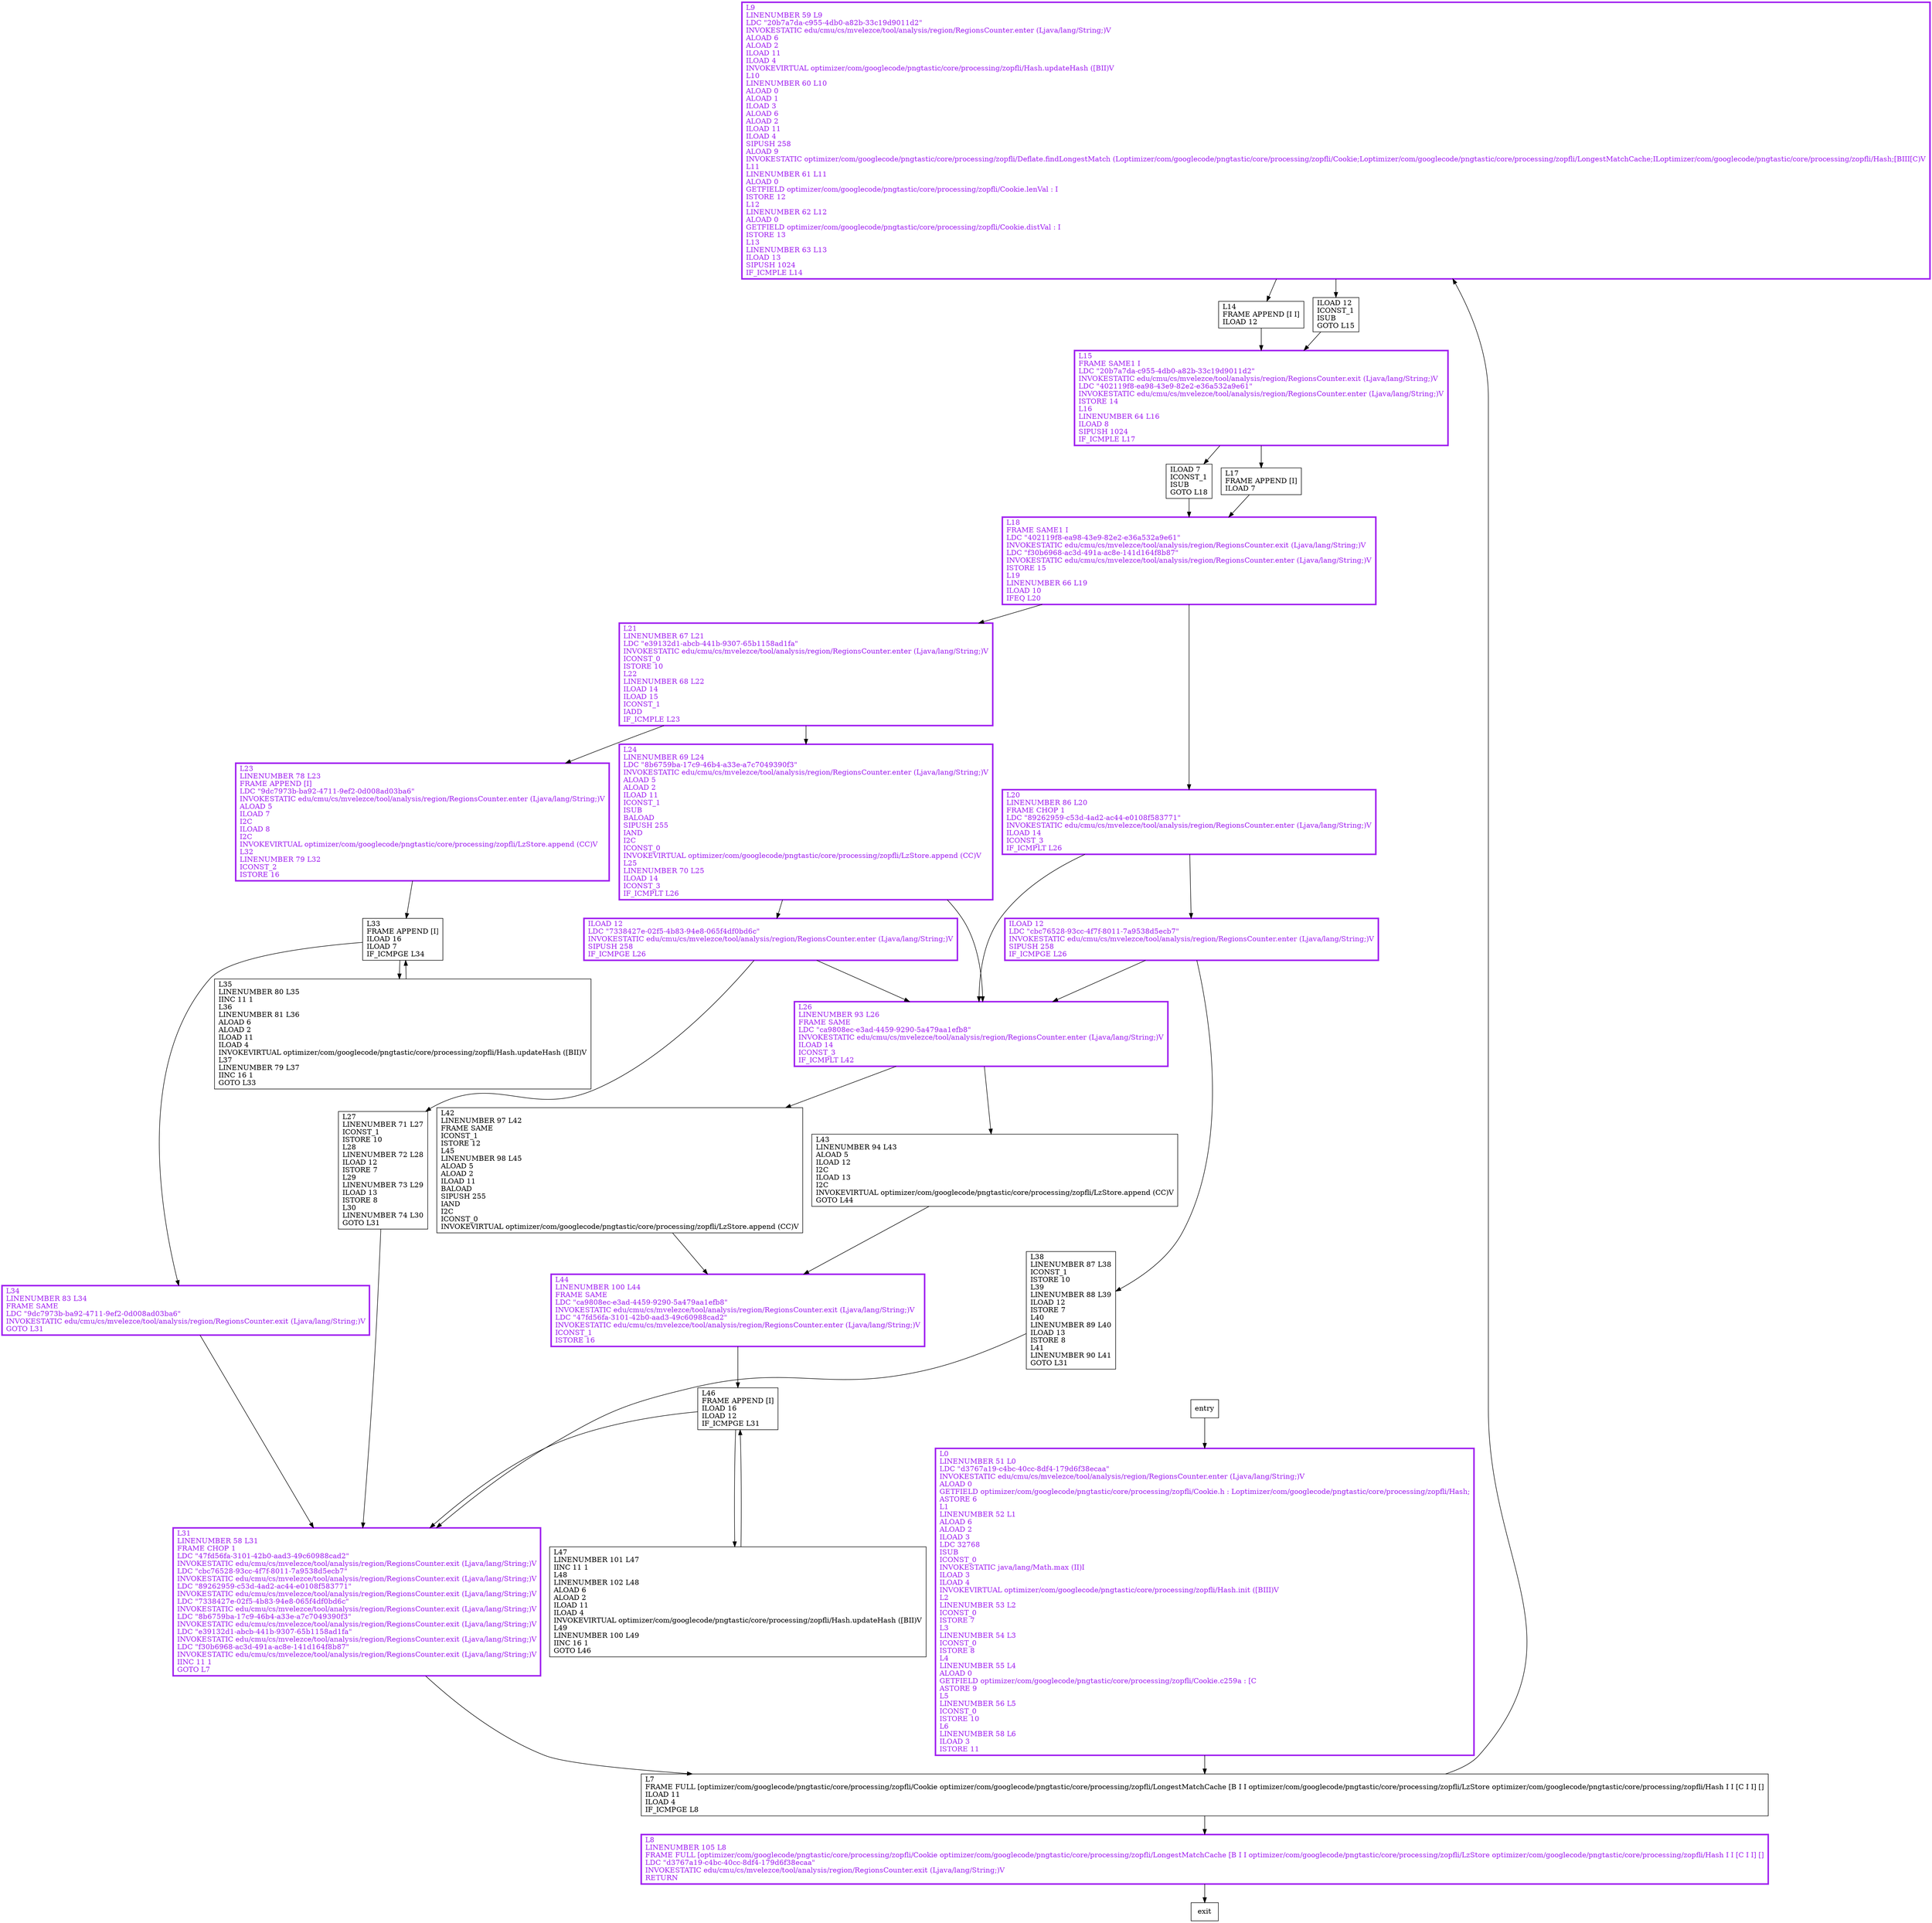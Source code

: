 digraph greedy {
node [shape=record];
1500415712 [label="L9\lLINENUMBER 59 L9\lLDC \"20b7a7da-c955-4db0-a82b-33c19d9011d2\"\lINVOKESTATIC edu/cmu/cs/mvelezce/tool/analysis/region/RegionsCounter.enter (Ljava/lang/String;)V\lALOAD 6\lALOAD 2\lILOAD 11\lILOAD 4\lINVOKEVIRTUAL optimizer/com/googlecode/pngtastic/core/processing/zopfli/Hash.updateHash ([BII)V\lL10\lLINENUMBER 60 L10\lALOAD 0\lALOAD 1\lILOAD 3\lALOAD 6\lALOAD 2\lILOAD 11\lILOAD 4\lSIPUSH 258\lALOAD 9\lINVOKESTATIC optimizer/com/googlecode/pngtastic/core/processing/zopfli/Deflate.findLongestMatch (Loptimizer/com/googlecode/pngtastic/core/processing/zopfli/Cookie;Loptimizer/com/googlecode/pngtastic/core/processing/zopfli/LongestMatchCache;ILoptimizer/com/googlecode/pngtastic/core/processing/zopfli/Hash;[BIII[C)V\lL11\lLINENUMBER 61 L11\lALOAD 0\lGETFIELD optimizer/com/googlecode/pngtastic/core/processing/zopfli/Cookie.lenVal : I\lISTORE 12\lL12\lLINENUMBER 62 L12\lALOAD 0\lGETFIELD optimizer/com/googlecode/pngtastic/core/processing/zopfli/Cookie.distVal : I\lISTORE 13\lL13\lLINENUMBER 63 L13\lILOAD 13\lSIPUSH 1024\lIF_ICMPLE L14\l"];
817559852 [label="L8\lLINENUMBER 105 L8\lFRAME FULL [optimizer/com/googlecode/pngtastic/core/processing/zopfli/Cookie optimizer/com/googlecode/pngtastic/core/processing/zopfli/LongestMatchCache [B I I optimizer/com/googlecode/pngtastic/core/processing/zopfli/LzStore optimizer/com/googlecode/pngtastic/core/processing/zopfli/Hash I I [C I I] []\lLDC \"d3767a19-c4bc-40cc-8df4-179d6f38ecaa\"\lINVOKESTATIC edu/cmu/cs/mvelezce/tool/analysis/region/RegionsCounter.exit (Ljava/lang/String;)V\lRETURN\l"];
516516576 [label="L17\lFRAME APPEND [I]\lILOAD 7\l"];
19599955 [label="L26\lLINENUMBER 93 L26\lFRAME SAME\lLDC \"ca9808ec-e3ad-4459-9290-5a479aa1efb8\"\lINVOKESTATIC edu/cmu/cs/mvelezce/tool/analysis/region/RegionsCounter.enter (Ljava/lang/String;)V\lILOAD 14\lICONST_3\lIF_ICMPLT L42\l"];
1832690636 [label="L18\lFRAME SAME1 I\lLDC \"402119f8-ea98-43e9-82e2-e36a532a9e61\"\lINVOKESTATIC edu/cmu/cs/mvelezce/tool/analysis/region/RegionsCounter.exit (Ljava/lang/String;)V\lLDC \"f30b6968-ac3d-491a-ac8e-141d164f8b87\"\lINVOKESTATIC edu/cmu/cs/mvelezce/tool/analysis/region/RegionsCounter.enter (Ljava/lang/String;)V\lISTORE 15\lL19\lLINENUMBER 66 L19\lILOAD 10\lIFEQ L20\l"];
1026718312 [label="ILOAD 12\lLDC \"7338427e-02f5-4b83-94e8-065f4df0bd6c\"\lINVOKESTATIC edu/cmu/cs/mvelezce/tool/analysis/region/RegionsCounter.enter (Ljava/lang/String;)V\lSIPUSH 258\lIF_ICMPGE L26\l"];
1910052276 [label="L42\lLINENUMBER 97 L42\lFRAME SAME\lICONST_1\lISTORE 12\lL45\lLINENUMBER 98 L45\lALOAD 5\lALOAD 2\lILOAD 11\lBALOAD\lSIPUSH 255\lIAND\lI2C\lICONST_0\lINVOKEVIRTUAL optimizer/com/googlecode/pngtastic/core/processing/zopfli/LzStore.append (CC)V\l"];
859681761 [label="L15\lFRAME SAME1 I\lLDC \"20b7a7da-c955-4db0-a82b-33c19d9011d2\"\lINVOKESTATIC edu/cmu/cs/mvelezce/tool/analysis/region/RegionsCounter.exit (Ljava/lang/String;)V\lLDC \"402119f8-ea98-43e9-82e2-e36a532a9e61\"\lINVOKESTATIC edu/cmu/cs/mvelezce/tool/analysis/region/RegionsCounter.enter (Ljava/lang/String;)V\lISTORE 14\lL16\lLINENUMBER 64 L16\lILOAD 8\lSIPUSH 1024\lIF_ICMPLE L17\l"];
1062118471 [label="L23\lLINENUMBER 78 L23\lFRAME APPEND [I]\lLDC \"9dc7973b-ba92-4711-9ef2-0d008ad03ba6\"\lINVOKESTATIC edu/cmu/cs/mvelezce/tool/analysis/region/RegionsCounter.enter (Ljava/lang/String;)V\lALOAD 5\lILOAD 7\lI2C\lILOAD 8\lI2C\lINVOKEVIRTUAL optimizer/com/googlecode/pngtastic/core/processing/zopfli/LzStore.append (CC)V\lL32\lLINENUMBER 79 L32\lICONST_2\lISTORE 16\l"];
707786130 [label="L46\lFRAME APPEND [I]\lILOAD 16\lILOAD 12\lIF_ICMPGE L31\l"];
620312836 [label="L14\lFRAME APPEND [I I]\lILOAD 12\l"];
506759130 [label="L38\lLINENUMBER 87 L38\lICONST_1\lISTORE 10\lL39\lLINENUMBER 88 L39\lILOAD 12\lISTORE 7\lL40\lLINENUMBER 89 L40\lILOAD 13\lISTORE 8\lL41\lLINENUMBER 90 L41\lGOTO L31\l"];
1651554332 [label="L31\lLINENUMBER 58 L31\lFRAME CHOP 1\lLDC \"47fd56fa-3101-42b0-aad3-49c60988cad2\"\lINVOKESTATIC edu/cmu/cs/mvelezce/tool/analysis/region/RegionsCounter.exit (Ljava/lang/String;)V\lLDC \"cbc76528-93cc-4f7f-8011-7a9538d5ecb7\"\lINVOKESTATIC edu/cmu/cs/mvelezce/tool/analysis/region/RegionsCounter.exit (Ljava/lang/String;)V\lLDC \"89262959-c53d-4ad2-ac44-e0108f583771\"\lINVOKESTATIC edu/cmu/cs/mvelezce/tool/analysis/region/RegionsCounter.exit (Ljava/lang/String;)V\lLDC \"7338427e-02f5-4b83-94e8-065f4df0bd6c\"\lINVOKESTATIC edu/cmu/cs/mvelezce/tool/analysis/region/RegionsCounter.exit (Ljava/lang/String;)V\lLDC \"8b6759ba-17c9-46b4-a33e-a7c7049390f3\"\lINVOKESTATIC edu/cmu/cs/mvelezce/tool/analysis/region/RegionsCounter.exit (Ljava/lang/String;)V\lLDC \"e39132d1-abcb-441b-9307-65b1158ad1fa\"\lINVOKESTATIC edu/cmu/cs/mvelezce/tool/analysis/region/RegionsCounter.exit (Ljava/lang/String;)V\lLDC \"f30b6968-ac3d-491a-ac8e-141d164f8b87\"\lINVOKESTATIC edu/cmu/cs/mvelezce/tool/analysis/region/RegionsCounter.exit (Ljava/lang/String;)V\lIINC 11 1\lGOTO L7\l"];
1997839637 [label="L27\lLINENUMBER 71 L27\lICONST_1\lISTORE 10\lL28\lLINENUMBER 72 L28\lILOAD 12\lISTORE 7\lL29\lLINENUMBER 73 L29\lILOAD 13\lISTORE 8\lL30\lLINENUMBER 74 L30\lGOTO L31\l"];
1712018899 [label="L21\lLINENUMBER 67 L21\lLDC \"e39132d1-abcb-441b-9307-65b1158ad1fa\"\lINVOKESTATIC edu/cmu/cs/mvelezce/tool/analysis/region/RegionsCounter.enter (Ljava/lang/String;)V\lICONST_0\lISTORE 10\lL22\lLINENUMBER 68 L22\lILOAD 14\lILOAD 15\lICONST_1\lIADD\lIF_ICMPLE L23\l"];
1930776868 [label="ILOAD 7\lICONST_1\lISUB\lGOTO L18\l"];
556232890 [label="ILOAD 12\lLDC \"cbc76528-93cc-4f7f-8011-7a9538d5ecb7\"\lINVOKESTATIC edu/cmu/cs/mvelezce/tool/analysis/region/RegionsCounter.enter (Ljava/lang/String;)V\lSIPUSH 258\lIF_ICMPGE L26\l"];
358570923 [label="L35\lLINENUMBER 80 L35\lIINC 11 1\lL36\lLINENUMBER 81 L36\lALOAD 6\lALOAD 2\lILOAD 11\lILOAD 4\lINVOKEVIRTUAL optimizer/com/googlecode/pngtastic/core/processing/zopfli/Hash.updateHash ([BII)V\lL37\lLINENUMBER 79 L37\lIINC 16 1\lGOTO L33\l"];
862616111 [label="L43\lLINENUMBER 94 L43\lALOAD 5\lILOAD 12\lI2C\lILOAD 13\lI2C\lINVOKEVIRTUAL optimizer/com/googlecode/pngtastic/core/processing/zopfli/LzStore.append (CC)V\lGOTO L44\l"];
1465187972 [label="L0\lLINENUMBER 51 L0\lLDC \"d3767a19-c4bc-40cc-8df4-179d6f38ecaa\"\lINVOKESTATIC edu/cmu/cs/mvelezce/tool/analysis/region/RegionsCounter.enter (Ljava/lang/String;)V\lALOAD 0\lGETFIELD optimizer/com/googlecode/pngtastic/core/processing/zopfli/Cookie.h : Loptimizer/com/googlecode/pngtastic/core/processing/zopfli/Hash;\lASTORE 6\lL1\lLINENUMBER 52 L1\lALOAD 6\lALOAD 2\lILOAD 3\lLDC 32768\lISUB\lICONST_0\lINVOKESTATIC java/lang/Math.max (II)I\lILOAD 3\lILOAD 4\lINVOKEVIRTUAL optimizer/com/googlecode/pngtastic/core/processing/zopfli/Hash.init ([BIII)V\lL2\lLINENUMBER 53 L2\lICONST_0\lISTORE 7\lL3\lLINENUMBER 54 L3\lICONST_0\lISTORE 8\lL4\lLINENUMBER 55 L4\lALOAD 0\lGETFIELD optimizer/com/googlecode/pngtastic/core/processing/zopfli/Cookie.c259a : [C\lASTORE 9\lL5\lLINENUMBER 56 L5\lICONST_0\lISTORE 10\lL6\lLINENUMBER 58 L6\lILOAD 3\lISTORE 11\l"];
325203711 [label="L47\lLINENUMBER 101 L47\lIINC 11 1\lL48\lLINENUMBER 102 L48\lALOAD 6\lALOAD 2\lILOAD 11\lILOAD 4\lINVOKEVIRTUAL optimizer/com/googlecode/pngtastic/core/processing/zopfli/Hash.updateHash ([BII)V\lL49\lLINENUMBER 100 L49\lIINC 16 1\lGOTO L46\l"];
929317537 [label="L24\lLINENUMBER 69 L24\lLDC \"8b6759ba-17c9-46b4-a33e-a7c7049390f3\"\lINVOKESTATIC edu/cmu/cs/mvelezce/tool/analysis/region/RegionsCounter.enter (Ljava/lang/String;)V\lALOAD 5\lALOAD 2\lILOAD 11\lICONST_1\lISUB\lBALOAD\lSIPUSH 255\lIAND\lI2C\lICONST_0\lINVOKEVIRTUAL optimizer/com/googlecode/pngtastic/core/processing/zopfli/LzStore.append (CC)V\lL25\lLINENUMBER 70 L25\lILOAD 14\lICONST_3\lIF_ICMPLT L26\l"];
999331723 [label="L34\lLINENUMBER 83 L34\lFRAME SAME\lLDC \"9dc7973b-ba92-4711-9ef2-0d008ad03ba6\"\lINVOKESTATIC edu/cmu/cs/mvelezce/tool/analysis/region/RegionsCounter.exit (Ljava/lang/String;)V\lGOTO L31\l"];
1190166560 [label="L33\lFRAME APPEND [I]\lILOAD 16\lILOAD 7\lIF_ICMPGE L34\l"];
1249135098 [label="L7\lFRAME FULL [optimizer/com/googlecode/pngtastic/core/processing/zopfli/Cookie optimizer/com/googlecode/pngtastic/core/processing/zopfli/LongestMatchCache [B I I optimizer/com/googlecode/pngtastic/core/processing/zopfli/LzStore optimizer/com/googlecode/pngtastic/core/processing/zopfli/Hash I I [C I I] []\lILOAD 11\lILOAD 4\lIF_ICMPGE L8\l"];
693268056 [label="L44\lLINENUMBER 100 L44\lFRAME SAME\lLDC \"ca9808ec-e3ad-4459-9290-5a479aa1efb8\"\lINVOKESTATIC edu/cmu/cs/mvelezce/tool/analysis/region/RegionsCounter.exit (Ljava/lang/String;)V\lLDC \"47fd56fa-3101-42b0-aad3-49c60988cad2\"\lINVOKESTATIC edu/cmu/cs/mvelezce/tool/analysis/region/RegionsCounter.enter (Ljava/lang/String;)V\lICONST_1\lISTORE 16\l"];
1420379073 [label="ILOAD 12\lICONST_1\lISUB\lGOTO L15\l"];
859875121 [label="L20\lLINENUMBER 86 L20\lFRAME CHOP 1\lLDC \"89262959-c53d-4ad2-ac44-e0108f583771\"\lINVOKESTATIC edu/cmu/cs/mvelezce/tool/analysis/region/RegionsCounter.enter (Ljava/lang/String;)V\lILOAD 14\lICONST_3\lIF_ICMPLT L26\l"];
entry;
exit;
1500415712 -> 1420379073;
1500415712 -> 620312836;
817559852 -> exit;
516516576 -> 1832690636;
19599955 -> 1910052276;
19599955 -> 862616111;
1832690636 -> 1712018899;
1832690636 -> 859875121;
1026718312 -> 19599955;
1026718312 -> 1997839637;
1910052276 -> 693268056;
859681761 -> 1930776868;
859681761 -> 516516576;
1062118471 -> 1190166560;
707786130 -> 325203711;
707786130 -> 1651554332;
620312836 -> 859681761;
506759130 -> 1651554332;
1651554332 -> 1249135098;
1997839637 -> 1651554332;
1712018899 -> 1062118471;
1712018899 -> 929317537;
1930776868 -> 1832690636;
556232890 -> 19599955;
556232890 -> 506759130;
358570923 -> 1190166560;
862616111 -> 693268056;
1465187972 -> 1249135098;
325203711 -> 707786130;
929317537 -> 19599955;
929317537 -> 1026718312;
999331723 -> 1651554332;
1190166560 -> 358570923;
1190166560 -> 999331723;
entry -> 1465187972;
1249135098 -> 1500415712;
1249135098 -> 817559852;
693268056 -> 707786130;
1420379073 -> 859681761;
859875121 -> 556232890;
859875121 -> 19599955;
1500415712[fontcolor="purple", penwidth=3, color="purple"];
1712018899[fontcolor="purple", penwidth=3, color="purple"];
817559852[fontcolor="purple", penwidth=3, color="purple"];
556232890[fontcolor="purple", penwidth=3, color="purple"];
19599955[fontcolor="purple", penwidth=3, color="purple"];
1832690636[fontcolor="purple", penwidth=3, color="purple"];
1026718312[fontcolor="purple", penwidth=3, color="purple"];
1465187972[fontcolor="purple", penwidth=3, color="purple"];
929317537[fontcolor="purple", penwidth=3, color="purple"];
999331723[fontcolor="purple", penwidth=3, color="purple"];
859681761[fontcolor="purple", penwidth=3, color="purple"];
1062118471[fontcolor="purple", penwidth=3, color="purple"];
693268056[fontcolor="purple", penwidth=3, color="purple"];
1651554332[fontcolor="purple", penwidth=3, color="purple"];
859875121[fontcolor="purple", penwidth=3, color="purple"];
}

